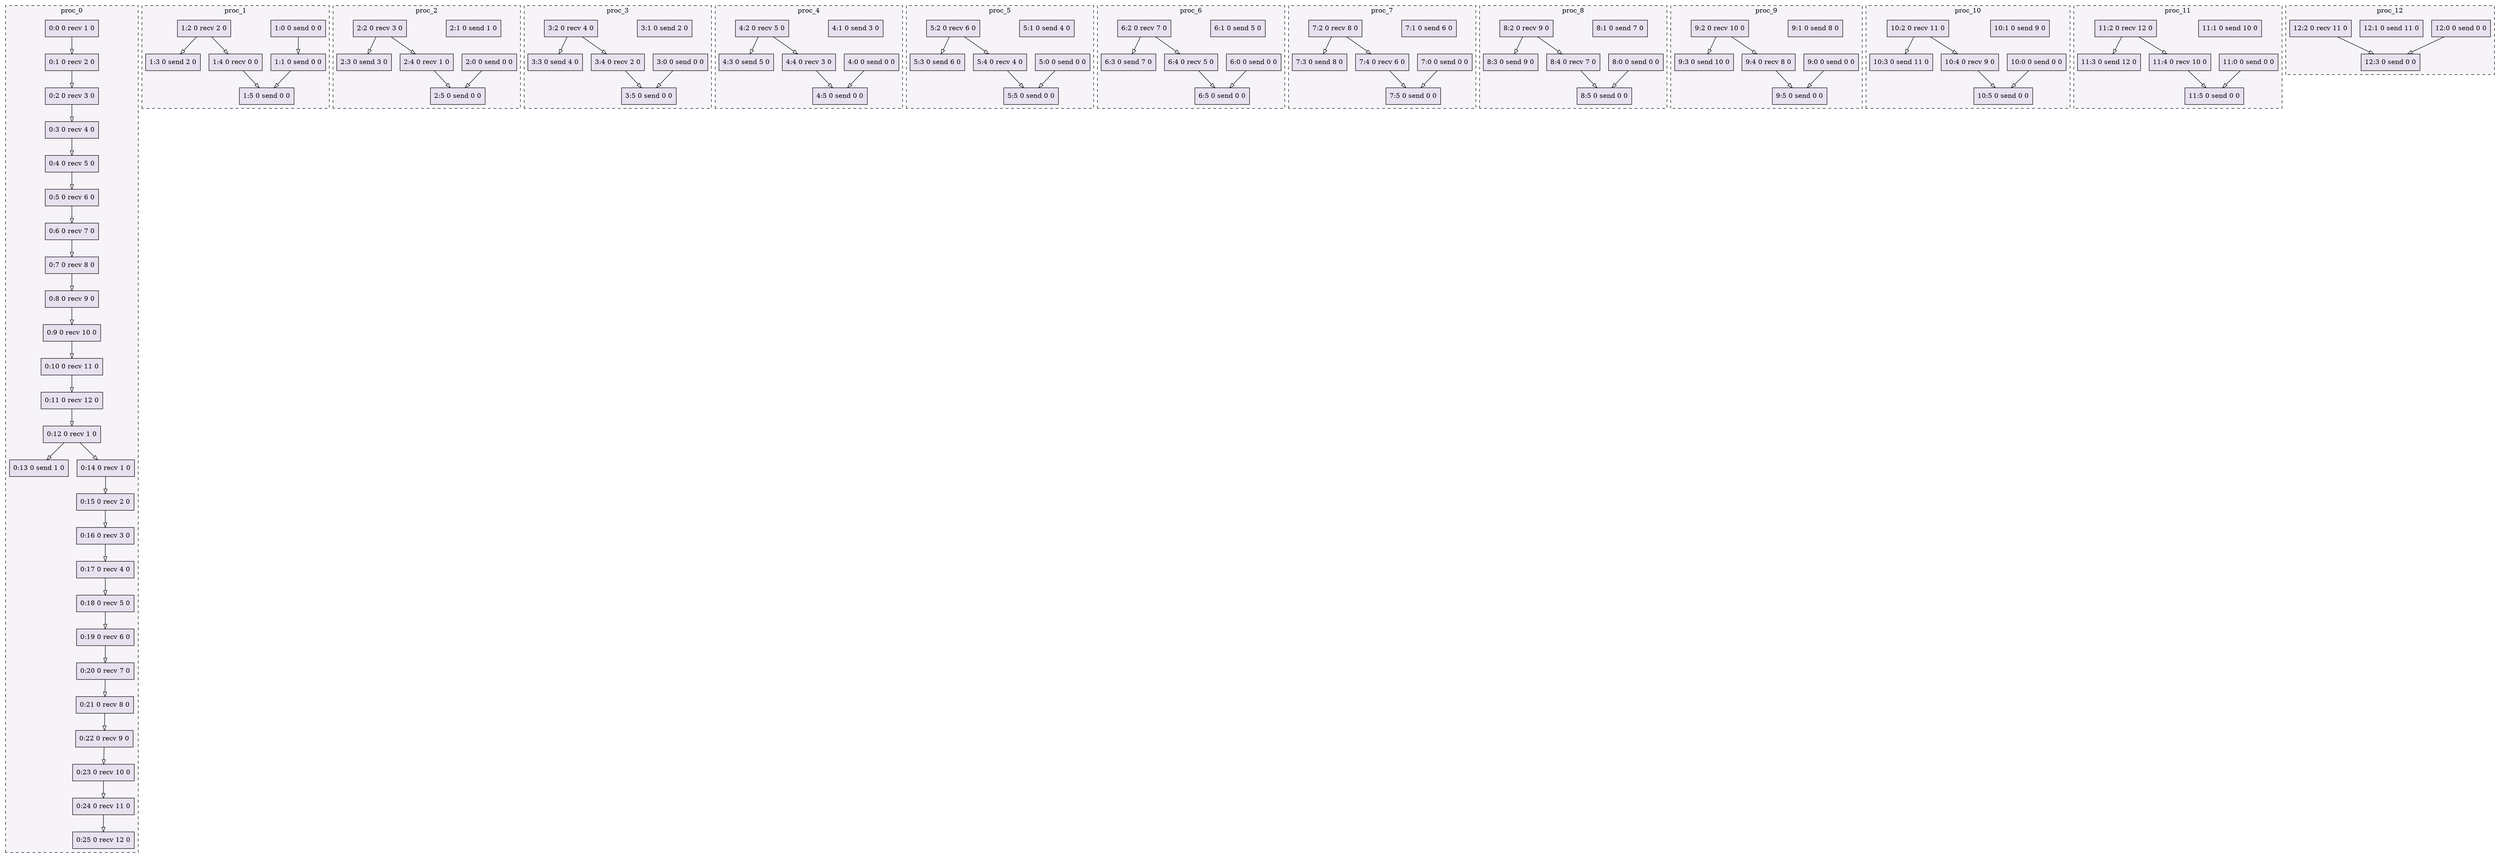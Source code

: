 digraph{node[shape=record style=filled colorscheme=purd9 fillcolor=2];subgraph cluster0{style=dashed;colorscheme=purd9;bgcolor=1;edge[arrowhead=empty];label=proc_0;0[label="0:0 0 recv 1 0"];1[label="0:1 0 recv 2 0"];2[label="0:2 0 recv 3 0"];3[label="0:3 0 recv 4 0"];4[label="0:4 0 recv 5 0"];5[label="0:5 0 recv 6 0"];6[label="0:6 0 recv 7 0"];7[label="0:7 0 recv 8 0"];8[label="0:8 0 recv 9 0"];9[label="0:9 0 recv 10 0"];10[label="0:10 0 recv 11 0"];11[label="0:11 0 recv 12 0"];12[label="0:12 0 recv 1 0"];13[label="0:13 0 send 1 0"];14[label="0:14 0 recv 1 0"];15[label="0:15 0 recv 2 0"];16[label="0:16 0 recv 3 0"];17[label="0:17 0 recv 4 0"];18[label="0:18 0 recv 5 0"];19[label="0:19 0 recv 6 0"];20[label="0:20 0 recv 7 0"];21[label="0:21 0 recv 8 0"];22[label="0:22 0 recv 9 0"];23[label="0:23 0 recv 10 0"];24[label="0:24 0 recv 11 0"];25[label="0:25 0 recv 12 0"];0->1;1->2;2->3;3->4;4->5;5->6;6->7;7->8;8->9;9->10;10->11;11->12;12->13;12->14;14->15;15->16;16->17;17->18;18->19;19->20;20->21;21->22;22->23;23->24;24->25;}subgraph cluster1{style=dashed;colorscheme=purd9;bgcolor=1;edge[arrowhead=empty];label=proc_1;26[label="1:0 0 send 0 0"];27[label="1:1 0 send 0 0"];28[label="1:2 0 recv 2 0"];29[label="1:3 0 send 2 0"];30[label="1:4 0 recv 0 0"];31[label="1:5 0 send 0 0"];26->27;28->29;28->30;30->31;27->31;}subgraph cluster2{style=dashed;colorscheme=purd9;bgcolor=1;edge[arrowhead=empty];label=proc_2;32[label="2:0 0 send 0 0"];33[label="2:1 0 send 1 0"];34[label="2:2 0 recv 3 0"];35[label="2:3 0 send 3 0"];36[label="2:4 0 recv 1 0"];37[label="2:5 0 send 0 0"];34->35;34->36;36->37;32->37;}subgraph cluster3{style=dashed;colorscheme=purd9;bgcolor=1;edge[arrowhead=empty];label=proc_3;38[label="3:0 0 send 0 0"];39[label="3:1 0 send 2 0"];40[label="3:2 0 recv 4 0"];41[label="3:3 0 send 4 0"];42[label="3:4 0 recv 2 0"];43[label="3:5 0 send 0 0"];40->41;40->42;42->43;38->43;}subgraph cluster4{style=dashed;colorscheme=purd9;bgcolor=1;edge[arrowhead=empty];label=proc_4;44[label="4:0 0 send 0 0"];45[label="4:1 0 send 3 0"];46[label="4:2 0 recv 5 0"];47[label="4:3 0 send 5 0"];48[label="4:4 0 recv 3 0"];49[label="4:5 0 send 0 0"];46->47;46->48;48->49;44->49;}subgraph cluster5{style=dashed;colorscheme=purd9;bgcolor=1;edge[arrowhead=empty];label=proc_5;50[label="5:0 0 send 0 0"];51[label="5:1 0 send 4 0"];52[label="5:2 0 recv 6 0"];53[label="5:3 0 send 6 0"];54[label="5:4 0 recv 4 0"];55[label="5:5 0 send 0 0"];52->53;52->54;54->55;50->55;}subgraph cluster6{style=dashed;colorscheme=purd9;bgcolor=1;edge[arrowhead=empty];label=proc_6;56[label="6:0 0 send 0 0"];57[label="6:1 0 send 5 0"];58[label="6:2 0 recv 7 0"];59[label="6:3 0 send 7 0"];60[label="6:4 0 recv 5 0"];61[label="6:5 0 send 0 0"];58->59;58->60;60->61;56->61;}subgraph cluster7{style=dashed;colorscheme=purd9;bgcolor=1;edge[arrowhead=empty];label=proc_7;62[label="7:0 0 send 0 0"];63[label="7:1 0 send 6 0"];64[label="7:2 0 recv 8 0"];65[label="7:3 0 send 8 0"];66[label="7:4 0 recv 6 0"];67[label="7:5 0 send 0 0"];64->65;64->66;66->67;62->67;}subgraph cluster8{style=dashed;colorscheme=purd9;bgcolor=1;edge[arrowhead=empty];label=proc_8;68[label="8:0 0 send 0 0"];69[label="8:1 0 send 7 0"];70[label="8:2 0 recv 9 0"];71[label="8:3 0 send 9 0"];72[label="8:4 0 recv 7 0"];73[label="8:5 0 send 0 0"];70->71;70->72;72->73;68->73;}subgraph cluster9{style=dashed;colorscheme=purd9;bgcolor=1;edge[arrowhead=empty];label=proc_9;74[label="9:0 0 send 0 0"];75[label="9:1 0 send 8 0"];76[label="9:2 0 recv 10 0"];77[label="9:3 0 send 10 0"];78[label="9:4 0 recv 8 0"];79[label="9:5 0 send 0 0"];76->77;76->78;78->79;74->79;}subgraph cluster10{style=dashed;colorscheme=purd9;bgcolor=1;edge[arrowhead=empty];label=proc_10;80[label="10:0 0 send 0 0"];81[label="10:1 0 send 9 0"];82[label="10:2 0 recv 11 0"];83[label="10:3 0 send 11 0"];84[label="10:4 0 recv 9 0"];85[label="10:5 0 send 0 0"];82->83;82->84;84->85;80->85;}subgraph cluster11{style=dashed;colorscheme=purd9;bgcolor=1;edge[arrowhead=empty];label=proc_11;86[label="11:0 0 send 0 0"];87[label="11:1 0 send 10 0"];88[label="11:2 0 recv 12 0"];89[label="11:3 0 send 12 0"];90[label="11:4 0 recv 10 0"];91[label="11:5 0 send 0 0"];88->89;88->90;90->91;86->91;}subgraph cluster12{style=dashed;colorscheme=purd9;bgcolor=1;edge[arrowhead=empty];label=proc_12;92[label="12:0 0 send 0 0"];93[label="12:1 0 send 11 0"];94[label="12:2 0 recv 11 0"];95[label="12:3 0 send 0 0"];94->95;92->95;}}